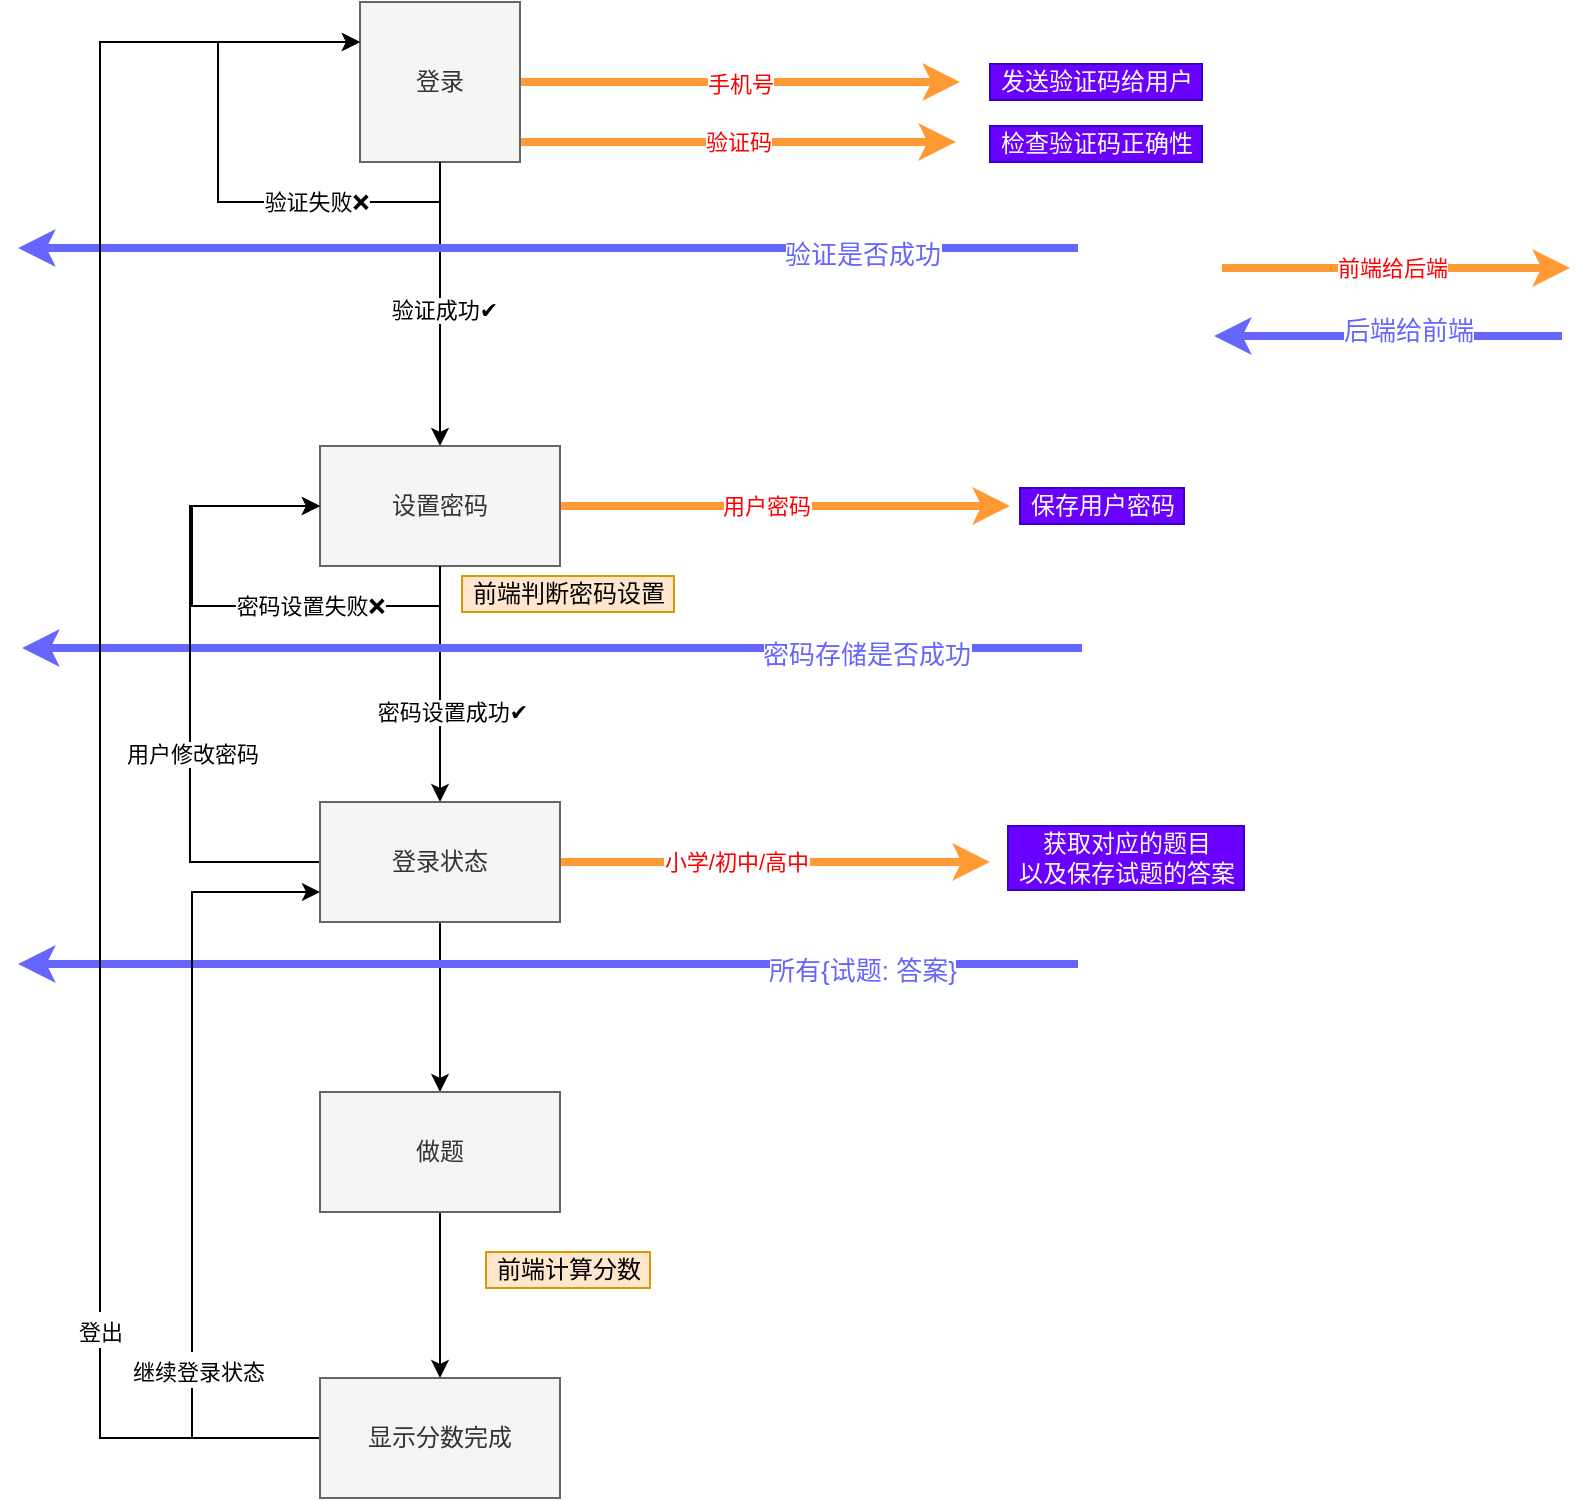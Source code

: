 <mxfile version="13.7.7" type="github">
  <diagram id="vcJ616cmpiNWVdmcBv0x" name="Page-1">
    <mxGraphModel dx="702" dy="769" grid="0" gridSize="10" guides="1" tooltips="1" connect="1" arrows="1" fold="1" page="1" pageScale="1" pageWidth="2339" pageHeight="3300" math="0" shadow="0">
      <root>
        <mxCell id="0" />
        <mxCell id="1" parent="0" />
        <mxCell id="_K4movWzCvrckxXmSMUi-10" style="edgeStyle=orthogonalEdgeStyle;rounded=0;orthogonalLoop=1;jettySize=auto;html=1;entryX=0.5;entryY=0;entryDx=0;entryDy=0;" parent="1" source="_K4movWzCvrckxXmSMUi-9" target="_K4movWzCvrckxXmSMUi-14" edge="1">
          <mxGeometry relative="1" as="geometry">
            <mxPoint x="373" y="312" as="targetPoint" />
          </mxGeometry>
        </mxCell>
        <mxCell id="_K4movWzCvrckxXmSMUi-23" value="验证成功✔" style="edgeLabel;html=1;align=center;verticalAlign=middle;resizable=0;points=[];" parent="_K4movWzCvrckxXmSMUi-10" vertex="1" connectable="0">
          <mxGeometry x="0.282" y="2" relative="1" as="geometry">
            <mxPoint y="-17" as="offset" />
          </mxGeometry>
        </mxCell>
        <mxCell id="_K4movWzCvrckxXmSMUi-11" value="&lt;font color=&quot;#ff0000&quot;&gt;手机号&lt;/font&gt;" style="edgeStyle=orthogonalEdgeStyle;rounded=0;orthogonalLoop=1;jettySize=auto;html=1;strokeWidth=4;strokeColor=#FF9933;" parent="1" source="_K4movWzCvrckxXmSMUi-9" edge="1">
          <mxGeometry relative="1" as="geometry">
            <mxPoint x="627" y="199" as="targetPoint" />
          </mxGeometry>
        </mxCell>
        <mxCell id="_K4movWzCvrckxXmSMUi-13" value="&lt;font color=&quot;#ff0000&quot;&gt;验证码&lt;/font&gt;" style="edgeStyle=orthogonalEdgeStyle;rounded=0;orthogonalLoop=1;jettySize=auto;html=1;strokeWidth=4;strokeColor=#FF9933;" parent="1" source="_K4movWzCvrckxXmSMUi-9" edge="1">
          <mxGeometry relative="1" as="geometry">
            <mxPoint x="625" y="229" as="targetPoint" />
            <Array as="points">
              <mxPoint x="431" y="229" />
              <mxPoint x="431" y="229" />
            </Array>
          </mxGeometry>
        </mxCell>
        <mxCell id="_K4movWzCvrckxXmSMUi-9" value="登录" style="whiteSpace=wrap;html=1;aspect=fixed;fillColor=#f5f5f5;strokeColor=#666666;fontColor=#333333;" parent="1" vertex="1">
          <mxGeometry x="327" y="159" width="80" height="80" as="geometry" />
        </mxCell>
        <mxCell id="_K4movWzCvrckxXmSMUi-15" style="edgeStyle=orthogonalEdgeStyle;rounded=0;orthogonalLoop=1;jettySize=auto;html=1;strokeWidth=4;strokeColor=#FF9933;" parent="1" source="_K4movWzCvrckxXmSMUi-14" edge="1">
          <mxGeometry relative="1" as="geometry">
            <mxPoint x="652" y="411" as="targetPoint" />
          </mxGeometry>
        </mxCell>
        <mxCell id="_K4movWzCvrckxXmSMUi-16" value="&lt;font color=&quot;#ff0000&quot;&gt;用户密码&lt;/font&gt;" style="edgeLabel;html=1;align=center;verticalAlign=middle;resizable=0;points=[];" parent="_K4movWzCvrckxXmSMUi-15" vertex="1" connectable="0">
          <mxGeometry x="-0.3" y="-1" relative="1" as="geometry">
            <mxPoint x="24" y="-1" as="offset" />
          </mxGeometry>
        </mxCell>
        <mxCell id="_K4movWzCvrckxXmSMUi-30" style="edgeStyle=orthogonalEdgeStyle;rounded=0;orthogonalLoop=1;jettySize=auto;html=1;strokeColor=#000000;fillColor=#66B2FF;" parent="1" source="_K4movWzCvrckxXmSMUi-14" target="_K4movWzCvrckxXmSMUi-29" edge="1">
          <mxGeometry relative="1" as="geometry" />
        </mxCell>
        <mxCell id="_K4movWzCvrckxXmSMUi-31" value="密码设置成功✔" style="edgeLabel;html=1;align=center;verticalAlign=middle;resizable=0;points=[];" parent="_K4movWzCvrckxXmSMUi-30" vertex="1" connectable="0">
          <mxGeometry x="0.237" y="6" relative="1" as="geometry">
            <mxPoint as="offset" />
          </mxGeometry>
        </mxCell>
        <mxCell id="_K4movWzCvrckxXmSMUi-14" value="设置密码" style="whiteSpace=wrap;html=1;fillColor=#f5f5f5;strokeColor=#666666;fontColor=#333333;" parent="1" vertex="1">
          <mxGeometry x="307" y="381" width="120" height="60" as="geometry" />
        </mxCell>
        <mxCell id="_K4movWzCvrckxXmSMUi-17" value="发送验证码给用户" style="text;html=1;align=center;verticalAlign=middle;resizable=0;points=[];autosize=1;fillColor=#6a00ff;strokeColor=#3700CC;fontColor=#ffffff;" parent="1" vertex="1">
          <mxGeometry x="642" y="190" width="106" height="18" as="geometry" />
        </mxCell>
        <mxCell id="_K4movWzCvrckxXmSMUi-18" value="检查验证码正确性" style="text;html=1;align=center;verticalAlign=middle;resizable=0;points=[];autosize=1;fillColor=#6a00ff;strokeColor=#3700CC;fontColor=#ffffff;" parent="1" vertex="1">
          <mxGeometry x="642" y="221" width="106" height="18" as="geometry" />
        </mxCell>
        <mxCell id="_K4movWzCvrckxXmSMUi-19" value="" style="endArrow=classic;html=1;fillColor=#66B2FF;strokeColor=#6666FF;strokeWidth=4;" parent="1" edge="1">
          <mxGeometry width="50" height="50" relative="1" as="geometry">
            <mxPoint x="686" y="282" as="sourcePoint" />
            <mxPoint x="156" y="282" as="targetPoint" />
          </mxGeometry>
        </mxCell>
        <mxCell id="_K4movWzCvrckxXmSMUi-20" value="&lt;font style=&quot;font-size: 13px&quot; color=&quot;#6666ff&quot;&gt;验证是否成功&lt;/font&gt;" style="edgeLabel;html=1;align=center;verticalAlign=middle;resizable=0;points=[];" parent="_K4movWzCvrckxXmSMUi-19" vertex="1" connectable="0">
          <mxGeometry x="-0.593" y="3" relative="1" as="geometry">
            <mxPoint as="offset" />
          </mxGeometry>
        </mxCell>
        <mxCell id="_K4movWzCvrckxXmSMUi-21" style="edgeStyle=orthogonalEdgeStyle;rounded=0;orthogonalLoop=1;jettySize=auto;html=1;entryX=0;entryY=0.25;entryDx=0;entryDy=0;strokeColor=#000000;fillColor=#66B2FF;" parent="1" source="_K4movWzCvrckxXmSMUi-9" target="_K4movWzCvrckxXmSMUi-9" edge="1">
          <mxGeometry relative="1" as="geometry">
            <Array as="points">
              <mxPoint x="367" y="259" />
              <mxPoint x="256" y="259" />
              <mxPoint x="256" y="179" />
            </Array>
          </mxGeometry>
        </mxCell>
        <mxCell id="_K4movWzCvrckxXmSMUi-22" value="验证失败❌" style="edgeLabel;html=1;align=center;verticalAlign=middle;resizable=0;points=[];" parent="_K4movWzCvrckxXmSMUi-21" vertex="1" connectable="0">
          <mxGeometry x="0.142" y="1" relative="1" as="geometry">
            <mxPoint x="50" y="30" as="offset" />
          </mxGeometry>
        </mxCell>
        <mxCell id="_K4movWzCvrckxXmSMUi-24" style="edgeStyle=orthogonalEdgeStyle;rounded=0;orthogonalLoop=1;jettySize=auto;html=1;entryX=0;entryY=0.5;entryDx=0;entryDy=0;strokeColor=#000000;fillColor=#66B2FF;" parent="1" source="_K4movWzCvrckxXmSMUi-14" target="_K4movWzCvrckxXmSMUi-14" edge="1">
          <mxGeometry relative="1" as="geometry">
            <Array as="points">
              <mxPoint x="367" y="461" />
              <mxPoint x="243" y="461" />
              <mxPoint x="243" y="411" />
            </Array>
          </mxGeometry>
        </mxCell>
        <mxCell id="_K4movWzCvrckxXmSMUi-25" value="密码设置失败❌" style="edgeLabel;html=1;align=center;verticalAlign=middle;resizable=0;points=[];" parent="_K4movWzCvrckxXmSMUi-24" vertex="1" connectable="0">
          <mxGeometry x="0.127" y="3" relative="1" as="geometry">
            <mxPoint x="62" y="1" as="offset" />
          </mxGeometry>
        </mxCell>
        <mxCell id="_K4movWzCvrckxXmSMUi-26" value="" style="endArrow=classic;html=1;fillColor=#66B2FF;strokeColor=#6666FF;strokeWidth=4;" parent="1" edge="1">
          <mxGeometry width="50" height="50" relative="1" as="geometry">
            <mxPoint x="688" y="482" as="sourcePoint" />
            <mxPoint x="158" y="482" as="targetPoint" />
          </mxGeometry>
        </mxCell>
        <mxCell id="_K4movWzCvrckxXmSMUi-27" value="&lt;font style=&quot;font-size: 13px&quot; color=&quot;#6666ff&quot;&gt;密码存储是否成功&lt;/font&gt;" style="edgeLabel;html=1;align=center;verticalAlign=middle;resizable=0;points=[];" parent="_K4movWzCvrckxXmSMUi-26" vertex="1" connectable="0">
          <mxGeometry x="-0.593" y="3" relative="1" as="geometry">
            <mxPoint as="offset" />
          </mxGeometry>
        </mxCell>
        <mxCell id="_K4movWzCvrckxXmSMUi-32" style="edgeStyle=orthogonalEdgeStyle;rounded=0;orthogonalLoop=1;jettySize=auto;html=1;entryX=0;entryY=0.5;entryDx=0;entryDy=0;strokeColor=#000000;fillColor=#66B2FF;" parent="1" source="_K4movWzCvrckxXmSMUi-29" target="_K4movWzCvrckxXmSMUi-14" edge="1">
          <mxGeometry relative="1" as="geometry">
            <Array as="points">
              <mxPoint x="242" y="589" />
              <mxPoint x="242" y="411" />
            </Array>
          </mxGeometry>
        </mxCell>
        <mxCell id="_K4movWzCvrckxXmSMUi-33" value="用户修改密码" style="edgeLabel;html=1;align=center;verticalAlign=middle;resizable=0;points=[];" parent="_K4movWzCvrckxXmSMUi-32" vertex="1" connectable="0">
          <mxGeometry x="-0.227" y="-1" relative="1" as="geometry">
            <mxPoint as="offset" />
          </mxGeometry>
        </mxCell>
        <mxCell id="_K4movWzCvrckxXmSMUi-34" style="edgeStyle=orthogonalEdgeStyle;rounded=0;orthogonalLoop=1;jettySize=auto;html=1;strokeColor=#FF9933;strokeWidth=4;fillColor=#66B2FF;" parent="1" source="_K4movWzCvrckxXmSMUi-29" edge="1">
          <mxGeometry relative="1" as="geometry">
            <mxPoint x="642" y="589" as="targetPoint" />
          </mxGeometry>
        </mxCell>
        <mxCell id="_K4movWzCvrckxXmSMUi-35" value="&lt;font color=&quot;#ff0000&quot;&gt;小学/初中/高中&lt;/font&gt;" style="edgeLabel;html=1;align=center;verticalAlign=middle;resizable=0;points=[];" parent="_K4movWzCvrckxXmSMUi-34" vertex="1" connectable="0">
          <mxGeometry x="-0.182" y="1" relative="1" as="geometry">
            <mxPoint y="1" as="offset" />
          </mxGeometry>
        </mxCell>
        <mxCell id="vigppPBALEysMJNteH---3" style="edgeStyle=orthogonalEdgeStyle;rounded=0;orthogonalLoop=1;jettySize=auto;html=1;fontSize=15;" parent="1" source="_K4movWzCvrckxXmSMUi-29" target="vigppPBALEysMJNteH---4" edge="1">
          <mxGeometry relative="1" as="geometry">
            <mxPoint x="367" y="695" as="targetPoint" />
          </mxGeometry>
        </mxCell>
        <mxCell id="_K4movWzCvrckxXmSMUi-29" value="登录状态" style="whiteSpace=wrap;html=1;fillColor=#f5f5f5;strokeColor=#666666;fontColor=#333333;" parent="1" vertex="1">
          <mxGeometry x="307" y="559" width="120" height="60" as="geometry" />
        </mxCell>
        <mxCell id="_K4movWzCvrckxXmSMUi-36" value="保存用户密码" style="text;html=1;align=center;verticalAlign=middle;resizable=0;points=[];autosize=1;fillColor=#6a00ff;strokeColor=#3700CC;fontColor=#ffffff;" parent="1" vertex="1">
          <mxGeometry x="657" y="402" width="82" height="18" as="geometry" />
        </mxCell>
        <mxCell id="_K4movWzCvrckxXmSMUi-37" value="获取对应的题目&lt;br&gt;以及保存试题的答案" style="text;html=1;align=center;verticalAlign=middle;resizable=0;points=[];autosize=1;fillColor=#6a00ff;strokeColor=#3700CC;fontColor=#ffffff;" parent="1" vertex="1">
          <mxGeometry x="651" y="571" width="118" height="32" as="geometry" />
        </mxCell>
        <mxCell id="vigppPBALEysMJNteH---1" value="" style="endArrow=classic;html=1;fillColor=#66B2FF;strokeColor=#6666FF;strokeWidth=4;fontSize=15;" parent="1" edge="1">
          <mxGeometry width="50" height="50" relative="1" as="geometry">
            <mxPoint x="686" y="640" as="sourcePoint" />
            <mxPoint x="156" y="640" as="targetPoint" />
          </mxGeometry>
        </mxCell>
        <mxCell id="vigppPBALEysMJNteH---2" value="&lt;font style=&quot;font-size: 13px&quot; color=&quot;#6666ff&quot;&gt;所有{试题: 答案}&lt;/font&gt;" style="edgeLabel;html=1;align=center;verticalAlign=middle;resizable=0;points=[];" parent="vigppPBALEysMJNteH---1" vertex="1" connectable="0">
          <mxGeometry x="-0.593" y="3" relative="1" as="geometry">
            <mxPoint as="offset" />
          </mxGeometry>
        </mxCell>
        <mxCell id="vigppPBALEysMJNteH---11" style="edgeStyle=orthogonalEdgeStyle;rounded=0;orthogonalLoop=1;jettySize=auto;html=1;fontSize=15;entryX=0.5;entryY=0;entryDx=0;entryDy=0;" parent="1" source="vigppPBALEysMJNteH---4" target="vigppPBALEysMJNteH---12" edge="1">
          <mxGeometry relative="1" as="geometry">
            <mxPoint x="367" y="841.5" as="targetPoint" />
          </mxGeometry>
        </mxCell>
        <mxCell id="vigppPBALEysMJNteH---4" value="做题" style="whiteSpace=wrap;html=1;fillColor=#f5f5f5;strokeColor=#666666;fontColor=#333333;" parent="1" vertex="1">
          <mxGeometry x="307" y="704" width="120" height="60" as="geometry" />
        </mxCell>
        <mxCell id="vigppPBALEysMJNteH---13" style="edgeStyle=orthogonalEdgeStyle;rounded=0;orthogonalLoop=1;jettySize=auto;html=1;entryX=0;entryY=0.75;entryDx=0;entryDy=0;fontSize=15;" parent="1" source="vigppPBALEysMJNteH---12" target="_K4movWzCvrckxXmSMUi-29" edge="1">
          <mxGeometry relative="1" as="geometry">
            <Array as="points">
              <mxPoint x="243" y="877" />
              <mxPoint x="243" y="604" />
            </Array>
          </mxGeometry>
        </mxCell>
        <mxCell id="vigppPBALEysMJNteH---14" value="&lt;font style=&quot;font-size: 11px&quot;&gt;继续登录状态&lt;/font&gt;" style="edgeLabel;html=1;align=center;verticalAlign=middle;resizable=0;points=[];fontSize=15;" parent="vigppPBALEysMJNteH---13" vertex="1" connectable="0">
          <mxGeometry x="-0.183" y="-5" relative="1" as="geometry">
            <mxPoint x="-2" y="64.33" as="offset" />
          </mxGeometry>
        </mxCell>
        <mxCell id="vigppPBALEysMJNteH---16" style="edgeStyle=orthogonalEdgeStyle;rounded=0;orthogonalLoop=1;jettySize=auto;html=1;fontSize=15;entryX=0;entryY=0.25;entryDx=0;entryDy=0;" parent="1" source="vigppPBALEysMJNteH---12" target="_K4movWzCvrckxXmSMUi-9" edge="1">
          <mxGeometry relative="1" as="geometry">
            <mxPoint x="201" y="314" as="targetPoint" />
            <Array as="points">
              <mxPoint x="197" y="877" />
              <mxPoint x="197" y="179" />
            </Array>
          </mxGeometry>
        </mxCell>
        <mxCell id="vigppPBALEysMJNteH---17" value="&lt;font style=&quot;font-size: 11px&quot;&gt;登出&lt;/font&gt;" style="edgeLabel;html=1;align=center;verticalAlign=middle;resizable=0;points=[];fontSize=15;" parent="vigppPBALEysMJNteH---16" vertex="1" connectable="0">
          <mxGeometry x="-0.441" y="-2" relative="1" as="geometry">
            <mxPoint x="-2" y="97" as="offset" />
          </mxGeometry>
        </mxCell>
        <mxCell id="vigppPBALEysMJNteH---12" value="显示分数完成" style="whiteSpace=wrap;html=1;fillColor=#f5f5f5;strokeColor=#666666;fontColor=#333333;" parent="1" vertex="1">
          <mxGeometry x="307" y="847" width="120" height="60" as="geometry" />
        </mxCell>
        <mxCell id="vigppPBALEysMJNteH---20" style="edgeStyle=orthogonalEdgeStyle;rounded=0;orthogonalLoop=1;jettySize=auto;html=1;strokeWidth=4;strokeColor=#FF9933;" parent="1" edge="1">
          <mxGeometry relative="1" as="geometry">
            <mxPoint x="932" y="292" as="targetPoint" />
            <mxPoint x="758" y="292" as="sourcePoint" />
          </mxGeometry>
        </mxCell>
        <mxCell id="vigppPBALEysMJNteH---21" value="&lt;font color=&quot;#ff0000&quot;&gt;前端给后端&lt;/font&gt;" style="edgeLabel;html=1;align=center;verticalAlign=middle;resizable=0;points=[];" parent="vigppPBALEysMJNteH---20" vertex="1" connectable="0">
          <mxGeometry x="-0.3" y="-1" relative="1" as="geometry">
            <mxPoint x="24" y="-1" as="offset" />
          </mxGeometry>
        </mxCell>
        <mxCell id="vigppPBALEysMJNteH---22" value="" style="endArrow=classic;html=1;fillColor=#66B2FF;strokeColor=#6666FF;strokeWidth=4;fontSize=15;" parent="1" edge="1">
          <mxGeometry width="50" height="50" relative="1" as="geometry">
            <mxPoint x="928" y="326" as="sourcePoint" />
            <mxPoint x="754" y="326" as="targetPoint" />
          </mxGeometry>
        </mxCell>
        <mxCell id="vigppPBALEysMJNteH---23" value="&lt;font style=&quot;font-size: 13px&quot; color=&quot;#6666ff&quot;&gt;后端给前端&lt;/font&gt;" style="edgeLabel;html=1;align=center;verticalAlign=middle;resizable=0;points=[];" parent="vigppPBALEysMJNteH---22" vertex="1" connectable="0">
          <mxGeometry x="-0.593" y="3" relative="1" as="geometry">
            <mxPoint x="-42" y="-6" as="offset" />
          </mxGeometry>
        </mxCell>
        <mxCell id="HbzjLBN7V2xfMrQ0_ERl-1" value="前端计算分数" style="text;html=1;align=center;verticalAlign=middle;resizable=0;points=[];autosize=1;fillColor=#ffe6cc;strokeColor=#d79b00;" vertex="1" parent="1">
          <mxGeometry x="390" y="784" width="82" height="18" as="geometry" />
        </mxCell>
        <mxCell id="HbzjLBN7V2xfMrQ0_ERl-2" value="前端判断密码设置" style="text;html=1;align=center;verticalAlign=middle;resizable=0;points=[];autosize=1;fillColor=#ffe6cc;strokeColor=#d79b00;" vertex="1" parent="1">
          <mxGeometry x="378" y="446" width="106" height="18" as="geometry" />
        </mxCell>
      </root>
    </mxGraphModel>
  </diagram>
</mxfile>
